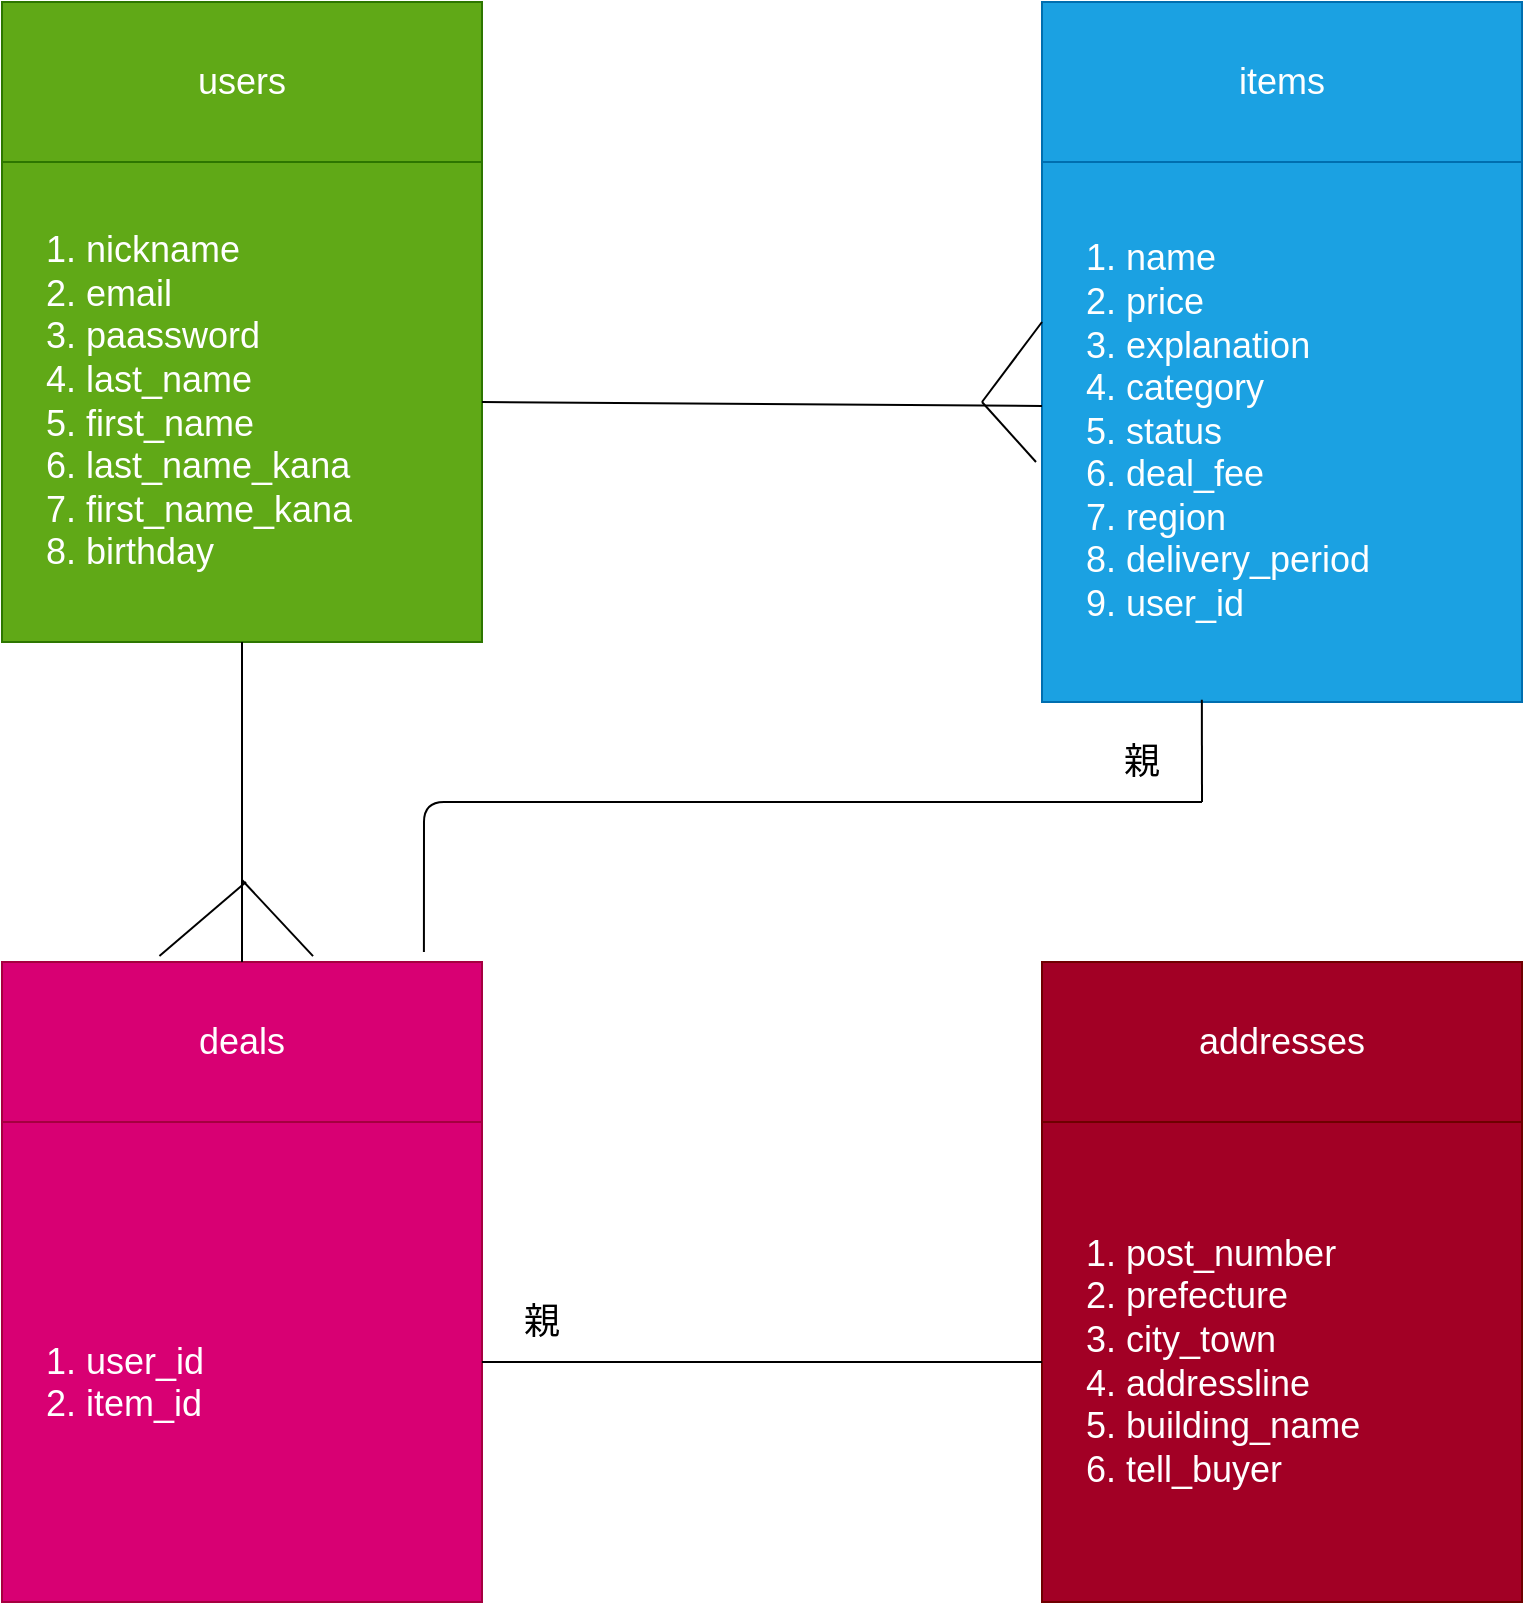 <mxfile version="13.6.5">
    <diagram id="l1x-SqbBxLFthDLJYN1H" name="ページ1">
        <mxGraphModel dx="1301" dy="1076" grid="1" gridSize="10" guides="1" tooltips="1" connect="1" arrows="1" fold="1" page="1" pageScale="1" pageWidth="827" pageHeight="1169" math="0" shadow="0">
            <root>
                <mxCell id="0"/>
                <mxCell id="1" parent="0"/>
                <mxCell id="25" value="users" style="rounded=0;whiteSpace=wrap;html=1;fontSize=18;strokeColor=#2D7600;fontColor=#ffffff;fillColor=#60a917;" parent="1" vertex="1">
                    <mxGeometry y="80" width="240" height="80" as="geometry"/>
                </mxCell>
                <mxCell id="35" value="&lt;ol&gt;&lt;li&gt;nickname&lt;/li&gt;&lt;li&gt;email&lt;/li&gt;&lt;li&gt;paassword&lt;/li&gt;&lt;li&gt;last_name&lt;/li&gt;&lt;li&gt;first_name&lt;/li&gt;&lt;li&gt;last_name_kana&lt;/li&gt;&lt;li&gt;first_name_kana&lt;/li&gt;&lt;li&gt;birthday&lt;/li&gt;&lt;/ol&gt;" style="text;strokeColor=#2D7600;html=1;whiteSpace=wrap;verticalAlign=middle;overflow=hidden;fontSize=18;fillColor=#60a917;fontColor=#ffffff;" parent="1" vertex="1">
                    <mxGeometry y="160" width="240" height="240" as="geometry"/>
                </mxCell>
                <mxCell id="38" value="" style="edgeStyle=orthogonalEdgeStyle;rounded=0;orthogonalLoop=1;jettySize=auto;html=1;fontSize=18;" parent="1" source="36" target="37" edge="1">
                    <mxGeometry relative="1" as="geometry"/>
                </mxCell>
                <mxCell id="36" value="&lt;ol&gt;&lt;li&gt;name&lt;/li&gt;&lt;li&gt;price&lt;/li&gt;&lt;li&gt;explanation&lt;/li&gt;&lt;li&gt;category&lt;/li&gt;&lt;li&gt;status&lt;/li&gt;&lt;li&gt;deal_fee&lt;/li&gt;&lt;li&gt;region&lt;/li&gt;&lt;li&gt;delivery_period&lt;/li&gt;&lt;li&gt;user_id&lt;/li&gt;&lt;/ol&gt;" style="text;strokeColor=#006EAF;fillColor=#1ba1e2;html=1;whiteSpace=wrap;verticalAlign=middle;overflow=hidden;fontSize=18;fontColor=#ffffff;" parent="1" vertex="1">
                    <mxGeometry x="520" y="160" width="240" height="270" as="geometry"/>
                </mxCell>
                <mxCell id="37" value="items" style="whiteSpace=wrap;html=1;strokeWidth=1;fillColor=#1ba1e2;fontSize=18;strokeColor=#006EAF;fontColor=#ffffff;" parent="1" vertex="1">
                    <mxGeometry x="520" y="80" width="240" height="80" as="geometry"/>
                </mxCell>
                <mxCell id="52" value="" style="edgeStyle=elbowEdgeStyle;rounded=0;orthogonalLoop=1;jettySize=auto;html=1;fontSize=18;" parent="1" source="39" edge="1">
                    <mxGeometry relative="1" as="geometry">
                        <mxPoint x="120" y="640" as="targetPoint"/>
                    </mxGeometry>
                </mxCell>
                <mxCell id="39" value="deals" style="rounded=0;whiteSpace=wrap;html=1;strokeWidth=1;fillColor=#d80073;fontSize=18;strokeColor=#A50040;fontColor=#ffffff;" parent="1" vertex="1">
                    <mxGeometry y="560" width="240" height="80" as="geometry"/>
                </mxCell>
                <mxCell id="46" value="" style="endArrow=none;html=1;fontSize=18;entryX=0.5;entryY=1;entryDx=0;entryDy=0;exitX=0.5;exitY=0;exitDx=0;exitDy=0;" parent="1" source="39" target="35" edge="1">
                    <mxGeometry width="50" height="50" relative="1" as="geometry">
                        <mxPoint x="120" y="480" as="sourcePoint"/>
                        <mxPoint x="170" y="430" as="targetPoint"/>
                        <Array as="points">
                            <mxPoint x="120" y="540"/>
                        </Array>
                    </mxGeometry>
                </mxCell>
                <mxCell id="48" value="" style="endArrow=none;html=1;fontSize=18;exitX=0.328;exitY=-0.037;exitDx=0;exitDy=0;exitPerimeter=0;" parent="1" source="39" edge="1">
                    <mxGeometry width="50" height="50" relative="1" as="geometry">
                        <mxPoint x="80" y="550" as="sourcePoint"/>
                        <mxPoint x="122" y="520" as="targetPoint"/>
                    </mxGeometry>
                </mxCell>
                <mxCell id="50" value="" style="endArrow=none;html=1;fontSize=18;entryX=0.648;entryY=-0.037;entryDx=0;entryDy=0;entryPerimeter=0;" parent="1" target="39" edge="1">
                    <mxGeometry width="50" height="50" relative="1" as="geometry">
                        <mxPoint x="120" y="519" as="sourcePoint"/>
                        <mxPoint x="160" y="480" as="targetPoint"/>
                    </mxGeometry>
                </mxCell>
                <mxCell id="53" value="&lt;div&gt;&lt;br&gt;&lt;/div&gt;&lt;ol&gt;&lt;li&gt;user_id&lt;/li&gt;&lt;li&gt;item_id&lt;/li&gt;&lt;/ol&gt;" style="text;strokeColor=#A50040;fillColor=#d80073;html=1;whiteSpace=wrap;verticalAlign=middle;overflow=hidden;fontSize=18;fontColor=#ffffff;" parent="1" vertex="1">
                    <mxGeometry y="640" width="240" height="240" as="geometry"/>
                </mxCell>
                <mxCell id="55" value="" style="endArrow=none;html=1;fontSize=18;exitX=1;exitY=0.5;exitDx=0;exitDy=0;" parent="1" source="35" edge="1">
                    <mxGeometry width="50" height="50" relative="1" as="geometry">
                        <mxPoint x="440" y="500" as="sourcePoint"/>
                        <mxPoint x="520" y="282" as="targetPoint"/>
                    </mxGeometry>
                </mxCell>
                <mxCell id="56" value="" style="endArrow=none;html=1;fontSize=18;" parent="1" edge="1">
                    <mxGeometry width="50" height="50" relative="1" as="geometry">
                        <mxPoint x="490" y="280" as="sourcePoint"/>
                        <mxPoint x="520" y="240" as="targetPoint"/>
                        <Array as="points"/>
                    </mxGeometry>
                </mxCell>
                <mxCell id="57" value="" style="endArrow=none;html=1;fontSize=18;" parent="1" edge="1">
                    <mxGeometry width="50" height="50" relative="1" as="geometry">
                        <mxPoint x="490" y="280" as="sourcePoint"/>
                        <mxPoint x="517" y="310" as="targetPoint"/>
                    </mxGeometry>
                </mxCell>
                <mxCell id="58" value="addresses" style="rounded=0;whiteSpace=wrap;html=1;strokeWidth=1;fillColor=#a20025;fontSize=18;strokeColor=#6F0000;fontColor=#ffffff;" parent="1" vertex="1">
                    <mxGeometry x="520" y="560" width="240" height="80" as="geometry"/>
                </mxCell>
                <mxCell id="59" value="&lt;ol&gt;&lt;li&gt;post_number&lt;/li&gt;&lt;li&gt;prefecture&lt;/li&gt;&lt;li&gt;city_town&lt;/li&gt;&lt;li&gt;addressline&lt;/li&gt;&lt;li&gt;building_name&lt;/li&gt;&lt;li&gt;tell_buyer&lt;/li&gt;&lt;/ol&gt;" style="text;strokeColor=#6F0000;fillColor=#a20025;html=1;whiteSpace=wrap;verticalAlign=middle;overflow=hidden;fontSize=18;fontColor=#ffffff;" parent="1" vertex="1">
                    <mxGeometry x="520" y="640" width="240" height="240" as="geometry"/>
                </mxCell>
                <mxCell id="60" value="" style="endArrow=none;html=1;fontSize=18;exitX=1;exitY=0.5;exitDx=0;exitDy=0;entryX=0;entryY=0.5;entryDx=0;entryDy=0;" parent="1" source="53" target="59" edge="1">
                    <mxGeometry width="50" height="50" relative="1" as="geometry">
                        <mxPoint x="250" y="750" as="sourcePoint"/>
                        <mxPoint x="490" y="450" as="targetPoint"/>
                    </mxGeometry>
                </mxCell>
                <mxCell id="61" value="" style="endArrow=none;html=1;fontSize=18;exitX=0.879;exitY=-0.062;exitDx=0;exitDy=0;exitPerimeter=0;" parent="1" source="39" edge="1">
                    <mxGeometry width="50" height="50" relative="1" as="geometry">
                        <mxPoint x="440" y="500" as="sourcePoint"/>
                        <mxPoint x="600" y="480" as="targetPoint"/>
                        <Array as="points">
                            <mxPoint x="211" y="480"/>
                            <mxPoint x="600" y="480"/>
                        </Array>
                    </mxGeometry>
                </mxCell>
                <mxCell id="62" value="" style="endArrow=none;html=1;fontSize=18;entryX=0.333;entryY=0.996;entryDx=0;entryDy=0;entryPerimeter=0;" parent="1" target="36" edge="1">
                    <mxGeometry width="50" height="50" relative="1" as="geometry">
                        <mxPoint x="600" y="480" as="sourcePoint"/>
                        <mxPoint x="490" y="450" as="targetPoint"/>
                    </mxGeometry>
                </mxCell>
                <mxCell id="63" value="親" style="text;html=1;strokeColor=none;fillColor=none;align=center;verticalAlign=middle;whiteSpace=wrap;rounded=0;fontSize=18;" parent="1" vertex="1">
                    <mxGeometry x="550" y="450" width="40" height="20" as="geometry"/>
                </mxCell>
                <mxCell id="64" value="親" style="text;html=1;strokeColor=none;fillColor=none;align=center;verticalAlign=middle;whiteSpace=wrap;rounded=0;fontSize=18;" parent="1" vertex="1">
                    <mxGeometry x="250" y="730" width="40" height="20" as="geometry"/>
                </mxCell>
            </root>
        </mxGraphModel>
    </diagram>
</mxfile>